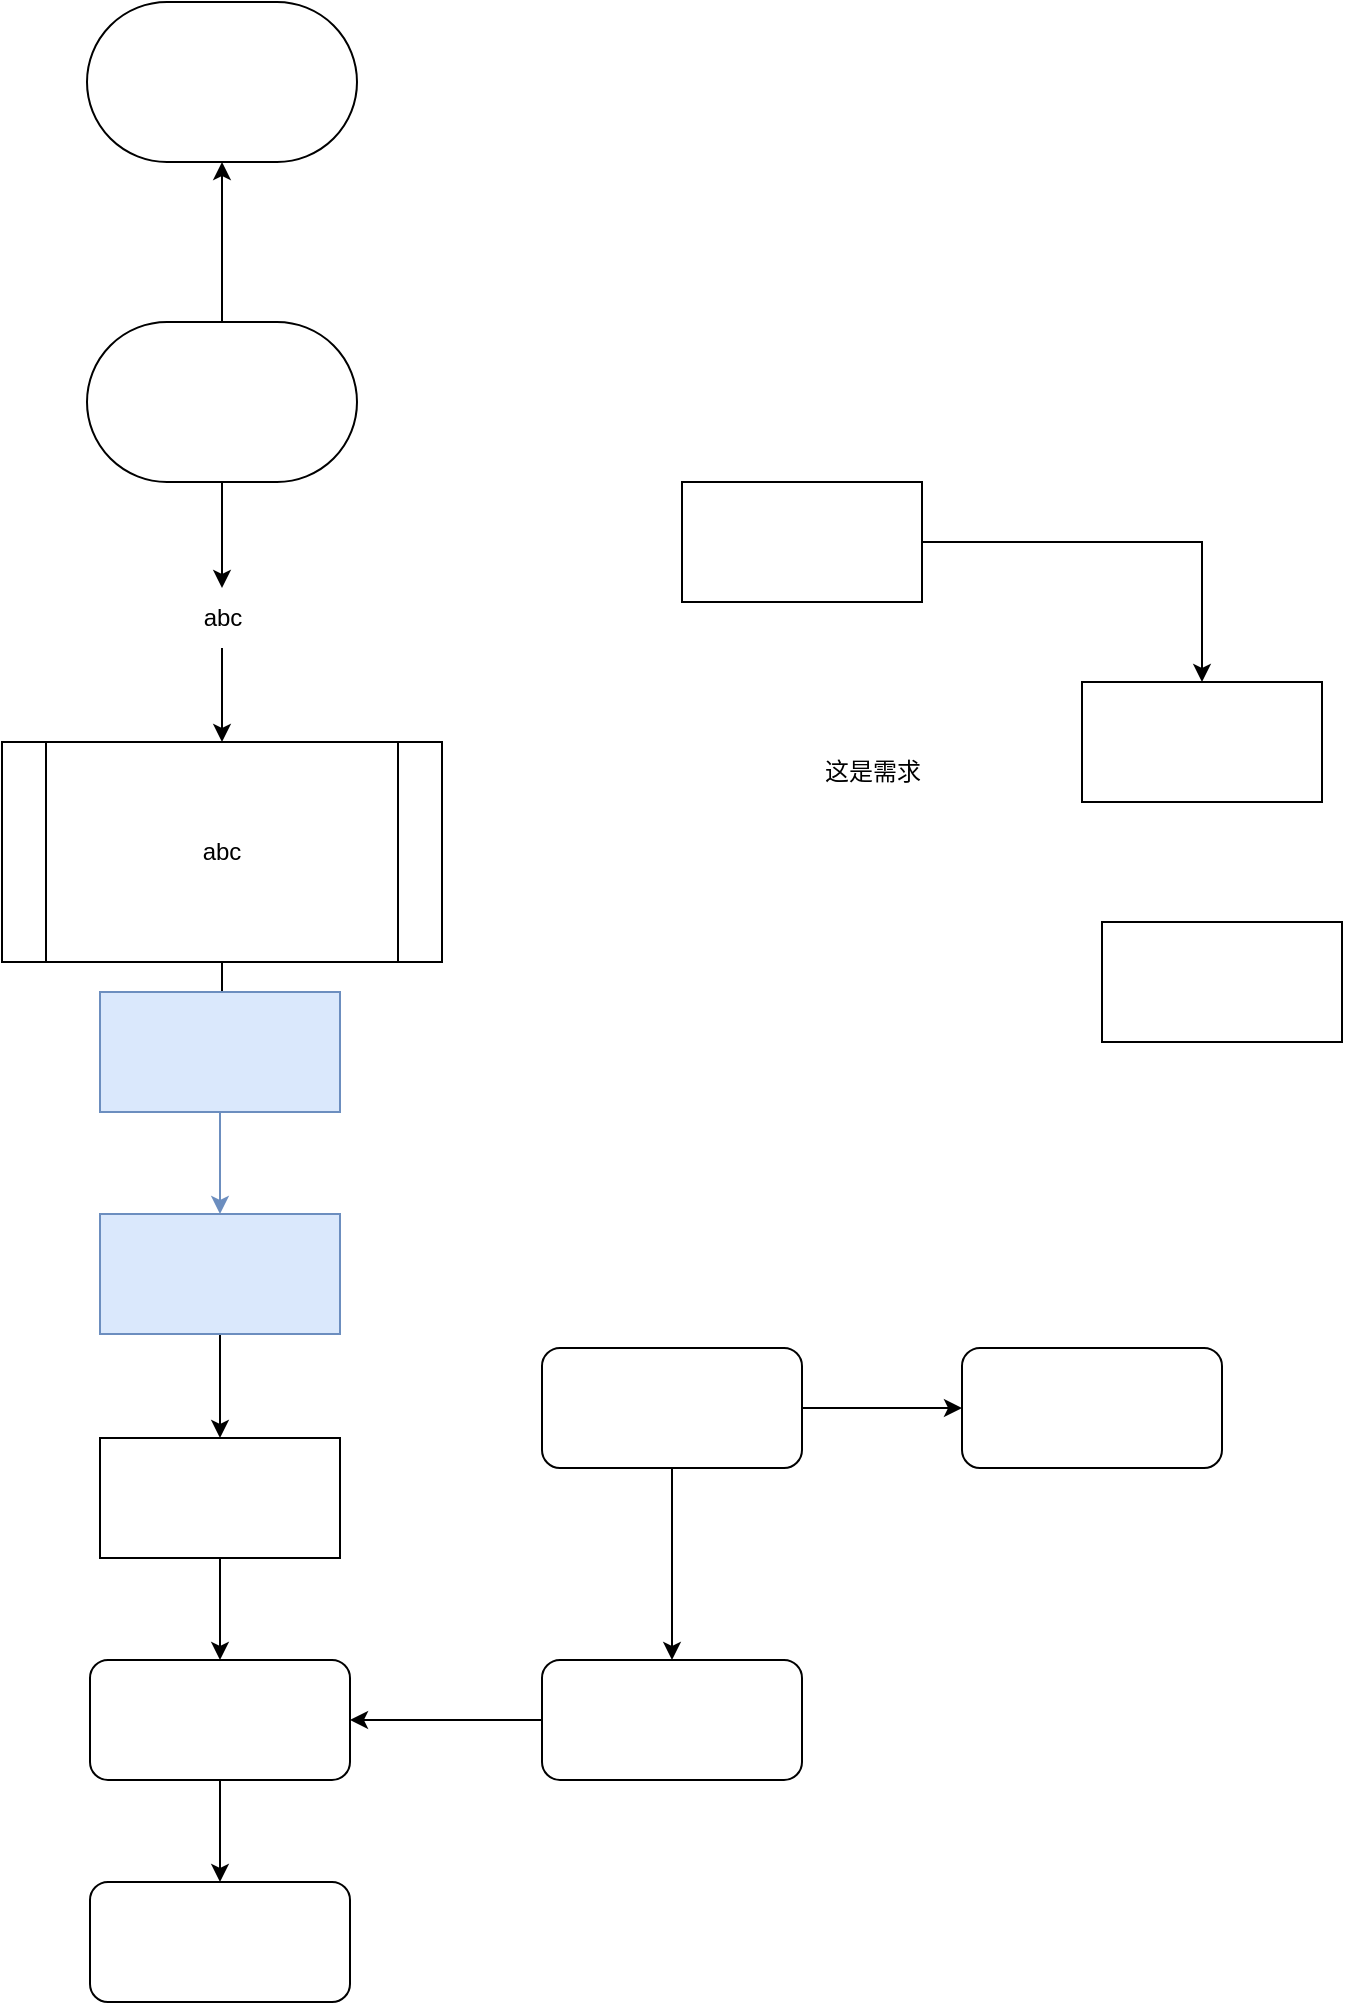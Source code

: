 <mxfile version="27.1.6" pages="3">
  <diagram name="第 1 页" id="GpeKnNCBH_ldYGAc3lkJ">
    <mxGraphModel dx="808" dy="1797" grid="1" gridSize="10" guides="1" tooltips="1" connect="1" arrows="1" fold="1" page="1" pageScale="1" pageWidth="827" pageHeight="1169" math="0" shadow="0">
      <root>
        <mxCell id="0" />
        <mxCell id="1" parent="0" />
        <mxCell id="t6Wc2Bh6c8SVzE2tYRkq-9" value="" style="edgeStyle=orthogonalEdgeStyle;rounded=0;orthogonalLoop=1;jettySize=auto;html=1;" parent="1" source="t6Wc2Bh6c8SVzE2tYRkq-1" target="t6Wc2Bh6c8SVzE2tYRkq-2" edge="1">
          <mxGeometry relative="1" as="geometry" />
        </mxCell>
        <mxCell id="t6Wc2Bh6c8SVzE2tYRkq-1" value="abc" style="rounded=0;whiteSpace=wrap;html=1;flipV=1;shape=process;aspect=fixed;backgroundOutline=1;" parent="1" vertex="1">
          <mxGeometry x="190" y="230" width="220" height="110" as="geometry" />
        </mxCell>
        <mxCell id="t6Wc2Bh6c8SVzE2tYRkq-10" value="" style="edgeStyle=orthogonalEdgeStyle;rounded=0;orthogonalLoop=1;jettySize=auto;html=1;fillColor=#dae8fc;strokeColor=#6c8ebf;" parent="1" source="t6Wc2Bh6c8SVzE2tYRkq-2" target="t6Wc2Bh6c8SVzE2tYRkq-3" edge="1">
          <mxGeometry relative="1" as="geometry" />
        </mxCell>
        <mxCell id="t6Wc2Bh6c8SVzE2tYRkq-2" value="" style="rounded=0;whiteSpace=wrap;html=1;flipV=1;fillColor=#dae8fc;strokeColor=#6c8ebf;" parent="1" vertex="1">
          <mxGeometry x="239" y="355" width="120" height="60" as="geometry" />
        </mxCell>
        <mxCell id="t6Wc2Bh6c8SVzE2tYRkq-11" value="" style="edgeStyle=orthogonalEdgeStyle;rounded=0;orthogonalLoop=1;jettySize=auto;html=1;" parent="1" source="t6Wc2Bh6c8SVzE2tYRkq-3" target="t6Wc2Bh6c8SVzE2tYRkq-4" edge="1">
          <mxGeometry relative="1" as="geometry" />
        </mxCell>
        <mxCell id="t6Wc2Bh6c8SVzE2tYRkq-3" value="" style="rounded=0;whiteSpace=wrap;html=1;flipV=1;fillColor=#dae8fc;strokeColor=#6c8ebf;flipH=0;" parent="1" vertex="1">
          <mxGeometry x="239" y="466" width="120" height="60" as="geometry" />
        </mxCell>
        <mxCell id="t6Wc2Bh6c8SVzE2tYRkq-13" value="" style="edgeStyle=orthogonalEdgeStyle;rounded=0;orthogonalLoop=1;jettySize=auto;html=1;" parent="1" source="t6Wc2Bh6c8SVzE2tYRkq-4" target="t6Wc2Bh6c8SVzE2tYRkq-12" edge="1">
          <mxGeometry relative="1" as="geometry" />
        </mxCell>
        <mxCell id="t6Wc2Bh6c8SVzE2tYRkq-4" value="" style="rounded=0;whiteSpace=wrap;html=1;flipV=1;flipH=0;" parent="1" vertex="1">
          <mxGeometry x="239" y="578" width="120" height="60" as="geometry" />
        </mxCell>
        <mxCell id="t6Wc2Bh6c8SVzE2tYRkq-8" style="edgeStyle=orthogonalEdgeStyle;rounded=0;orthogonalLoop=1;jettySize=auto;html=1;exitX=0.5;exitY=1;exitDx=0;exitDy=0;" parent="1" source="t6Wc2Bh6c8SVzE2tYRkq-18" target="t6Wc2Bh6c8SVzE2tYRkq-1" edge="1">
          <mxGeometry relative="1" as="geometry" />
        </mxCell>
        <mxCell id="t6Wc2Bh6c8SVzE2tYRkq-30" value="" style="edgeStyle=orthogonalEdgeStyle;rounded=0;orthogonalLoop=1;jettySize=auto;html=1;" parent="1" source="t6Wc2Bh6c8SVzE2tYRkq-7" target="t6Wc2Bh6c8SVzE2tYRkq-29" edge="1">
          <mxGeometry relative="1" as="geometry" />
        </mxCell>
        <mxCell id="t6Wc2Bh6c8SVzE2tYRkq-7" value="" style="rounded=1;whiteSpace=wrap;html=1;flipV=1;arcSize=50;" parent="1" vertex="1">
          <mxGeometry x="232.5" y="20" width="135" height="80" as="geometry" />
        </mxCell>
        <mxCell id="6OZl5yegL3ZzFhM0rsZy-8" value="" style="edgeStyle=orthogonalEdgeStyle;rounded=0;orthogonalLoop=1;jettySize=auto;html=1;" edge="1" parent="1" source="t6Wc2Bh6c8SVzE2tYRkq-12" target="6OZl5yegL3ZzFhM0rsZy-1">
          <mxGeometry relative="1" as="geometry" />
        </mxCell>
        <mxCell id="t6Wc2Bh6c8SVzE2tYRkq-12" value="" style="rounded=1;whiteSpace=wrap;html=1;flipV=1;flipH=0;" parent="1" vertex="1">
          <mxGeometry x="234" y="689" width="130" height="60" as="geometry" />
        </mxCell>
        <mxCell id="t6Wc2Bh6c8SVzE2tYRkq-16" value="" style="edgeStyle=orthogonalEdgeStyle;rounded=0;orthogonalLoop=1;jettySize=auto;html=1;" parent="1" source="t6Wc2Bh6c8SVzE2tYRkq-14" target="t6Wc2Bh6c8SVzE2tYRkq-15" edge="1">
          <mxGeometry relative="1" as="geometry" />
        </mxCell>
        <mxCell id="t6Wc2Bh6c8SVzE2tYRkq-14" value="" style="rounded=0;whiteSpace=wrap;html=1;" parent="1" vertex="1">
          <mxGeometry x="530" y="100" width="120" height="60" as="geometry" />
        </mxCell>
        <mxCell id="t6Wc2Bh6c8SVzE2tYRkq-15" value="" style="rounded=0;whiteSpace=wrap;html=1;" parent="1" vertex="1">
          <mxGeometry x="730" y="200" width="120" height="60" as="geometry" />
        </mxCell>
        <mxCell id="t6Wc2Bh6c8SVzE2tYRkq-17" value="" style="rounded=0;whiteSpace=wrap;html=1;" parent="1" vertex="1">
          <mxGeometry x="740" y="320" width="120" height="60" as="geometry" />
        </mxCell>
        <mxCell id="t6Wc2Bh6c8SVzE2tYRkq-24" value="这是需求" style="text;html=1;align=center;verticalAlign=middle;resizable=0;points=[];autosize=1;strokeColor=none;fillColor=none;" parent="1" vertex="1">
          <mxGeometry x="590" y="230" width="70" height="30" as="geometry" />
        </mxCell>
        <mxCell id="t6Wc2Bh6c8SVzE2tYRkq-25" value="" style="edgeStyle=orthogonalEdgeStyle;rounded=0;orthogonalLoop=1;jettySize=auto;html=1;exitX=0.5;exitY=1;exitDx=0;exitDy=0;" parent="1" source="t6Wc2Bh6c8SVzE2tYRkq-7" target="t6Wc2Bh6c8SVzE2tYRkq-18" edge="1">
          <mxGeometry relative="1" as="geometry">
            <mxPoint x="300" y="120" as="sourcePoint" />
            <mxPoint x="300" y="184" as="targetPoint" />
          </mxGeometry>
        </mxCell>
        <mxCell id="t6Wc2Bh6c8SVzE2tYRkq-18" value="abc" style="text;html=1;align=center;verticalAlign=middle;resizable=0;points=[];autosize=1;strokeColor=none;fillColor=none;" parent="1" vertex="1">
          <mxGeometry x="280" y="153" width="40" height="30" as="geometry" />
        </mxCell>
        <mxCell id="t6Wc2Bh6c8SVzE2tYRkq-29" value="" style="rounded=1;whiteSpace=wrap;html=1;flipV=1;arcSize=50;" parent="1" vertex="1">
          <mxGeometry x="232.5" y="-140" width="135" height="80" as="geometry" />
        </mxCell>
        <mxCell id="6OZl5yegL3ZzFhM0rsZy-1" value="" style="rounded=1;whiteSpace=wrap;html=1;flipV=1;flipH=0;" vertex="1" parent="1">
          <mxGeometry x="234" y="800" width="130" height="60" as="geometry" />
        </mxCell>
        <mxCell id="6OZl5yegL3ZzFhM0rsZy-7" value="" style="edgeStyle=orthogonalEdgeStyle;rounded=0;orthogonalLoop=1;jettySize=auto;html=1;" edge="1" parent="1" source="6OZl5yegL3ZzFhM0rsZy-2" target="t6Wc2Bh6c8SVzE2tYRkq-12">
          <mxGeometry relative="1" as="geometry" />
        </mxCell>
        <mxCell id="6OZl5yegL3ZzFhM0rsZy-2" value="" style="rounded=1;whiteSpace=wrap;html=1;flipV=1;flipH=0;" vertex="1" parent="1">
          <mxGeometry x="460" y="689" width="130" height="60" as="geometry" />
        </mxCell>
        <mxCell id="6OZl5yegL3ZzFhM0rsZy-3" value="" style="rounded=1;whiteSpace=wrap;html=1;flipV=1;flipH=0;" vertex="1" parent="1">
          <mxGeometry x="670" y="533" width="130" height="60" as="geometry" />
        </mxCell>
        <mxCell id="6OZl5yegL3ZzFhM0rsZy-5" style="edgeStyle=orthogonalEdgeStyle;rounded=0;orthogonalLoop=1;jettySize=auto;html=1;entryX=0.5;entryY=0;entryDx=0;entryDy=0;" edge="1" parent="1" source="6OZl5yegL3ZzFhM0rsZy-4" target="6OZl5yegL3ZzFhM0rsZy-2">
          <mxGeometry relative="1" as="geometry" />
        </mxCell>
        <mxCell id="6OZl5yegL3ZzFhM0rsZy-6" style="edgeStyle=orthogonalEdgeStyle;rounded=0;orthogonalLoop=1;jettySize=auto;html=1;exitX=1;exitY=0.5;exitDx=0;exitDy=0;entryX=0;entryY=0.5;entryDx=0;entryDy=0;" edge="1" parent="1" source="6OZl5yegL3ZzFhM0rsZy-4" target="6OZl5yegL3ZzFhM0rsZy-3">
          <mxGeometry relative="1" as="geometry" />
        </mxCell>
        <mxCell id="6OZl5yegL3ZzFhM0rsZy-4" value="" style="rounded=1;whiteSpace=wrap;html=1;flipV=1;flipH=0;" vertex="1" parent="1">
          <mxGeometry x="460" y="533" width="130" height="60" as="geometry" />
        </mxCell>
      </root>
    </mxGraphModel>
  </diagram>
  <diagram id="PqC1azRYBiT36CLzdQ4b" name="第 2 页">
    <mxGraphModel dx="808" dy="628" grid="1" gridSize="10" guides="1" tooltips="1" connect="1" arrows="1" fold="1" page="1" pageScale="1" pageWidth="827" pageHeight="1169" math="0" shadow="0">
      <root>
        <mxCell id="0" />
        <mxCell id="1" parent="0" />
        <mxCell id="_2ffyJeHSuKTaIewnzz_-1" value="用户" style="swimlane;whiteSpace=wrap;html=1;" vertex="1" parent="1">
          <mxGeometry x="110" y="100" width="200" height="510" as="geometry" />
        </mxCell>
        <mxCell id="k1lvY6GfSZAHMhrJkln9-1" value="" style="edgeStyle=orthogonalEdgeStyle;rounded=0;orthogonalLoop=1;jettySize=auto;html=1;fillColor=#dae8fc;strokeColor=#6c8ebf;" edge="1" parent="_2ffyJeHSuKTaIewnzz_-1" source="k1lvY6GfSZAHMhrJkln9-2" target="k1lvY6GfSZAHMhrJkln9-3">
          <mxGeometry relative="1" as="geometry" />
        </mxCell>
        <mxCell id="k1lvY6GfSZAHMhrJkln9-2" value="" style="rounded=0;whiteSpace=wrap;html=1;flipV=1;fillColor=#dae8fc;strokeColor=#6c8ebf;" vertex="1" parent="_2ffyJeHSuKTaIewnzz_-1">
          <mxGeometry x="40" y="169.5" width="120" height="60" as="geometry" />
        </mxCell>
        <mxCell id="k1lvY6GfSZAHMhrJkln9-3" value="" style="rounded=0;whiteSpace=wrap;html=1;flipV=1;fillColor=#dae8fc;strokeColor=#6c8ebf;flipH=0;" vertex="1" parent="_2ffyJeHSuKTaIewnzz_-1">
          <mxGeometry x="40" y="280.5" width="120" height="60" as="geometry" />
        </mxCell>
        <mxCell id="_2ffyJeHSuKTaIewnzz_-2" value="员工" style="swimlane;whiteSpace=wrap;html=1;startSize=23;" vertex="1" parent="1">
          <mxGeometry x="310" y="100" width="200" height="510" as="geometry" />
        </mxCell>
        <mxCell id="k1lvY6GfSZAHMhrJkln9-8" value="" style="edgeStyle=orthogonalEdgeStyle;rounded=0;orthogonalLoop=1;jettySize=auto;html=1;" edge="1" parent="_2ffyJeHSuKTaIewnzz_-2" source="k1lvY6GfSZAHMhrJkln9-5" target="k1lvY6GfSZAHMhrJkln9-7">
          <mxGeometry relative="1" as="geometry" />
        </mxCell>
        <mxCell id="k1lvY6GfSZAHMhrJkln9-5" value="" style="rounded=0;whiteSpace=wrap;html=1;flipV=1;fillColor=#dae8fc;strokeColor=#6c8ebf;flipH=0;" vertex="1" parent="_2ffyJeHSuKTaIewnzz_-2">
          <mxGeometry x="40" y="280.5" width="120" height="60" as="geometry" />
        </mxCell>
        <mxCell id="k1lvY6GfSZAHMhrJkln9-7" value="" style="whiteSpace=wrap;html=1;fillColor=#dae8fc;strokeColor=#6c8ebf;rounded=0;" vertex="1" parent="_2ffyJeHSuKTaIewnzz_-2">
          <mxGeometry x="40" y="420.5" width="120" height="60" as="geometry" />
        </mxCell>
        <mxCell id="_2ffyJeHSuKTaIewnzz_-3" value="经理" style="swimlane;whiteSpace=wrap;html=1;" vertex="1" parent="1">
          <mxGeometry x="510" y="100" width="200" height="510" as="geometry" />
        </mxCell>
        <mxCell id="k1lvY6GfSZAHMhrJkln9-12" value="" style="edgeStyle=orthogonalEdgeStyle;rounded=0;orthogonalLoop=1;jettySize=auto;html=1;" edge="1" parent="_2ffyJeHSuKTaIewnzz_-3" source="k1lvY6GfSZAHMhrJkln9-9" target="k1lvY6GfSZAHMhrJkln9-11">
          <mxGeometry relative="1" as="geometry" />
        </mxCell>
        <mxCell id="k1lvY6GfSZAHMhrJkln9-9" value="" style="whiteSpace=wrap;html=1;fillColor=#dae8fc;strokeColor=#6c8ebf;rounded=0;" vertex="1" parent="_2ffyJeHSuKTaIewnzz_-3">
          <mxGeometry x="40" y="420.5" width="120" height="60" as="geometry" />
        </mxCell>
        <mxCell id="k1lvY6GfSZAHMhrJkln9-11" value="" style="rounded=1;whiteSpace=wrap;html=1;arcSize=50;fillColor=#dae8fc;strokeColor=#6c8ebf;" vertex="1" parent="_2ffyJeHSuKTaIewnzz_-3">
          <mxGeometry x="40" y="320" width="120" height="60" as="geometry" />
        </mxCell>
        <mxCell id="k1lvY6GfSZAHMhrJkln9-6" value="" style="edgeStyle=orthogonalEdgeStyle;rounded=0;orthogonalLoop=1;jettySize=auto;html=1;" edge="1" parent="1" source="k1lvY6GfSZAHMhrJkln9-3" target="k1lvY6GfSZAHMhrJkln9-5">
          <mxGeometry relative="1" as="geometry" />
        </mxCell>
        <mxCell id="k1lvY6GfSZAHMhrJkln9-10" value="" style="edgeStyle=orthogonalEdgeStyle;rounded=0;orthogonalLoop=1;jettySize=auto;html=1;" edge="1" parent="1" source="k1lvY6GfSZAHMhrJkln9-7" target="k1lvY6GfSZAHMhrJkln9-9">
          <mxGeometry relative="1" as="geometry" />
        </mxCell>
      </root>
    </mxGraphModel>
  </diagram>
  <diagram id="M4dVma7ay_IUTzUbCN8s" name="第 3 页">
    <mxGraphModel dx="1554" dy="815" grid="1" gridSize="10" guides="1" tooltips="1" connect="1" arrows="1" fold="1" page="1" pageScale="1" pageWidth="827" pageHeight="1169" math="0" shadow="0">
      <root>
        <mxCell id="0" />
        <mxCell id="1" parent="0" />
        <mxCell id="jYP5VOtg0jZZ4IH7ifzd-8" style="edgeStyle=orthogonalEdgeStyle;rounded=0;orthogonalLoop=1;jettySize=auto;html=1;exitX=0.5;exitY=1;exitDx=0;exitDy=0;dashed=1;endArrow=none;startFill=0;labelBackgroundColor=none;fontColor=default;" edge="1" parent="1" source="jYP5VOtg0jZZ4IH7ifzd-1">
          <mxGeometry relative="1" as="geometry">
            <mxPoint x="250" y="760" as="targetPoint" />
          </mxGeometry>
        </mxCell>
        <mxCell id="jYP5VOtg0jZZ4IH7ifzd-26" value="" style="edgeStyle=orthogonalEdgeStyle;shape=connector;rounded=0;orthogonalLoop=1;jettySize=auto;html=1;strokeColor=default;align=center;verticalAlign=middle;fontFamily=Helvetica;fontSize=11;fontColor=default;labelBackgroundColor=default;startFill=0;endArrow=classic;endFill=1;" edge="1" parent="1" source="jYP5VOtg0jZZ4IH7ifzd-1" target="jYP5VOtg0jZZ4IH7ifzd-3">
          <mxGeometry relative="1" as="geometry" />
        </mxCell>
        <mxCell id="jYP5VOtg0jZZ4IH7ifzd-1" value="自动取款机" style="rounded=0;whiteSpace=wrap;html=1;labelBackgroundColor=none;" vertex="1" parent="1">
          <mxGeometry x="190" y="70" width="120" height="60" as="geometry" />
        </mxCell>
        <mxCell id="jYP5VOtg0jZZ4IH7ifzd-25" value="" style="edgeStyle=orthogonalEdgeStyle;rounded=0;orthogonalLoop=1;jettySize=auto;html=1;strokeColor=default;align=center;verticalAlign=middle;fontFamily=Helvetica;fontSize=11;fontColor=default;labelBackgroundColor=default;startFill=0;endArrow=none;" edge="1" parent="1" source="jYP5VOtg0jZZ4IH7ifzd-2" target="jYP5VOtg0jZZ4IH7ifzd-1">
          <mxGeometry relative="1" as="geometry" />
        </mxCell>
        <mxCell id="jYP5VOtg0jZZ4IH7ifzd-45" style="edgeStyle=orthogonalEdgeStyle;shape=connector;curved=0;rounded=0;orthogonalLoop=1;jettySize=auto;html=1;exitX=0.5;exitY=0.5;exitDx=0;exitDy=0;exitPerimeter=0;strokeColor=default;align=center;verticalAlign=bottom;fontFamily=Helvetica;fontSize=11;fontColor=default;labelBackgroundColor=default;startArrow=none;startFill=0;endArrow=none;strokeWidth=1;dashed=1;" edge="1" parent="1" source="jYP5VOtg0jZZ4IH7ifzd-2">
          <mxGeometry relative="1" as="geometry">
            <mxPoint x="85" y="760" as="targetPoint" />
          </mxGeometry>
        </mxCell>
        <mxCell id="jYP5VOtg0jZZ4IH7ifzd-2" value="Actor" style="shape=umlActor;verticalLabelPosition=bottom;verticalAlign=top;html=1;outlineConnect=0;labelBackgroundColor=none;" vertex="1" parent="1">
          <mxGeometry x="70" y="70" width="30" height="60" as="geometry" />
        </mxCell>
        <mxCell id="jYP5VOtg0jZZ4IH7ifzd-3" value="银行服务器" style="rounded=0;whiteSpace=wrap;html=1;labelBackgroundColor=none;" vertex="1" parent="1">
          <mxGeometry x="353.5" y="70" width="120" height="60" as="geometry" />
        </mxCell>
        <mxCell id="jYP5VOtg0jZZ4IH7ifzd-5" value="银行账户" style="rounded=0;whiteSpace=wrap;html=1;labelBackgroundColor=none;" vertex="1" parent="1">
          <mxGeometry x="520" y="70" width="120" height="60" as="geometry" />
        </mxCell>
        <mxCell id="jYP5VOtg0jZZ4IH7ifzd-10" style="edgeStyle=orthogonalEdgeStyle;rounded=0;orthogonalLoop=1;jettySize=auto;html=1;exitX=0.5;exitY=1;exitDx=0;exitDy=0;dashed=1;endArrow=none;startFill=0;labelBackgroundColor=none;fontColor=default;" edge="1" parent="1">
          <mxGeometry relative="1" as="geometry">
            <mxPoint x="414" y="760" as="targetPoint" />
            <mxPoint x="414" y="130" as="sourcePoint" />
          </mxGeometry>
        </mxCell>
        <mxCell id="jYP5VOtg0jZZ4IH7ifzd-11" style="edgeStyle=orthogonalEdgeStyle;rounded=0;orthogonalLoop=1;jettySize=auto;html=1;exitX=0.5;exitY=1;exitDx=0;exitDy=0;dashed=1;endArrow=none;startFill=0;labelBackgroundColor=none;fontColor=default;" edge="1" parent="1">
          <mxGeometry relative="1" as="geometry">
            <mxPoint x="579.5" y="760" as="targetPoint" />
            <mxPoint x="579.5" y="130" as="sourcePoint" />
          </mxGeometry>
        </mxCell>
        <mxCell id="jYP5VOtg0jZZ4IH7ifzd-39" value="dispatch" style="html=1;verticalAlign=bottom;endArrow=block;curved=0;rounded=0;strokeColor=default;align=center;fontFamily=Helvetica;fontSize=11;fontColor=default;labelBackgroundColor=default;edgeStyle=orthogonalEdgeStyle;startArrow=none;startFill=0;" edge="1" parent="1">
          <mxGeometry width="80" relative="1" as="geometry">
            <mxPoint x="90" y="210" as="sourcePoint" />
            <mxPoint x="250" y="210" as="targetPoint" />
          </mxGeometry>
        </mxCell>
        <mxCell id="jYP5VOtg0jZZ4IH7ifzd-40" value="dispatch" style="html=1;verticalAlign=bottom;endArrow=block;curved=0;rounded=0;strokeColor=default;align=center;fontFamily=Helvetica;fontSize=11;fontColor=default;labelBackgroundColor=default;edgeStyle=orthogonalEdgeStyle;" edge="1" parent="1">
          <mxGeometry width="80" relative="1" as="geometry">
            <mxPoint x="254" y="260" as="sourcePoint" />
            <mxPoint x="414" y="260" as="targetPoint" />
          </mxGeometry>
        </mxCell>
        <mxCell id="jYP5VOtg0jZZ4IH7ifzd-41" value="dispatch" style="html=1;verticalAlign=bottom;endArrow=block;curved=0;rounded=0;strokeColor=default;align=center;fontFamily=Helvetica;fontSize=11;fontColor=default;labelBackgroundColor=default;edgeStyle=orthogonalEdgeStyle;" edge="1" parent="1">
          <mxGeometry width="80" relative="1" as="geometry">
            <mxPoint x="414" y="400" as="sourcePoint" />
            <mxPoint x="574" y="400" as="targetPoint" />
          </mxGeometry>
        </mxCell>
        <mxCell id="jYP5VOtg0jZZ4IH7ifzd-42" value="return" style="html=1;verticalAlign=bottom;endArrow=open;dashed=1;endSize=8;curved=0;rounded=0;strokeColor=default;align=center;fontFamily=Helvetica;fontSize=11;fontColor=default;labelBackgroundColor=default;edgeStyle=orthogonalEdgeStyle;" edge="1" parent="1">
          <mxGeometry relative="1" as="geometry">
            <mxPoint x="410" y="290" as="sourcePoint" />
            <mxPoint x="250" y="290" as="targetPoint" />
          </mxGeometry>
        </mxCell>
        <mxCell id="jYP5VOtg0jZZ4IH7ifzd-43" value="return" style="html=1;verticalAlign=bottom;endArrow=open;dashed=1;endSize=8;curved=0;rounded=0;strokeColor=default;align=center;fontFamily=Helvetica;fontSize=11;fontColor=default;labelBackgroundColor=default;edgeStyle=orthogonalEdgeStyle;" edge="1" parent="1">
          <mxGeometry relative="1" as="geometry">
            <mxPoint x="250" y="330" as="sourcePoint" />
            <mxPoint x="90" y="330" as="targetPoint" />
          </mxGeometry>
        </mxCell>
      </root>
    </mxGraphModel>
  </diagram>
</mxfile>
